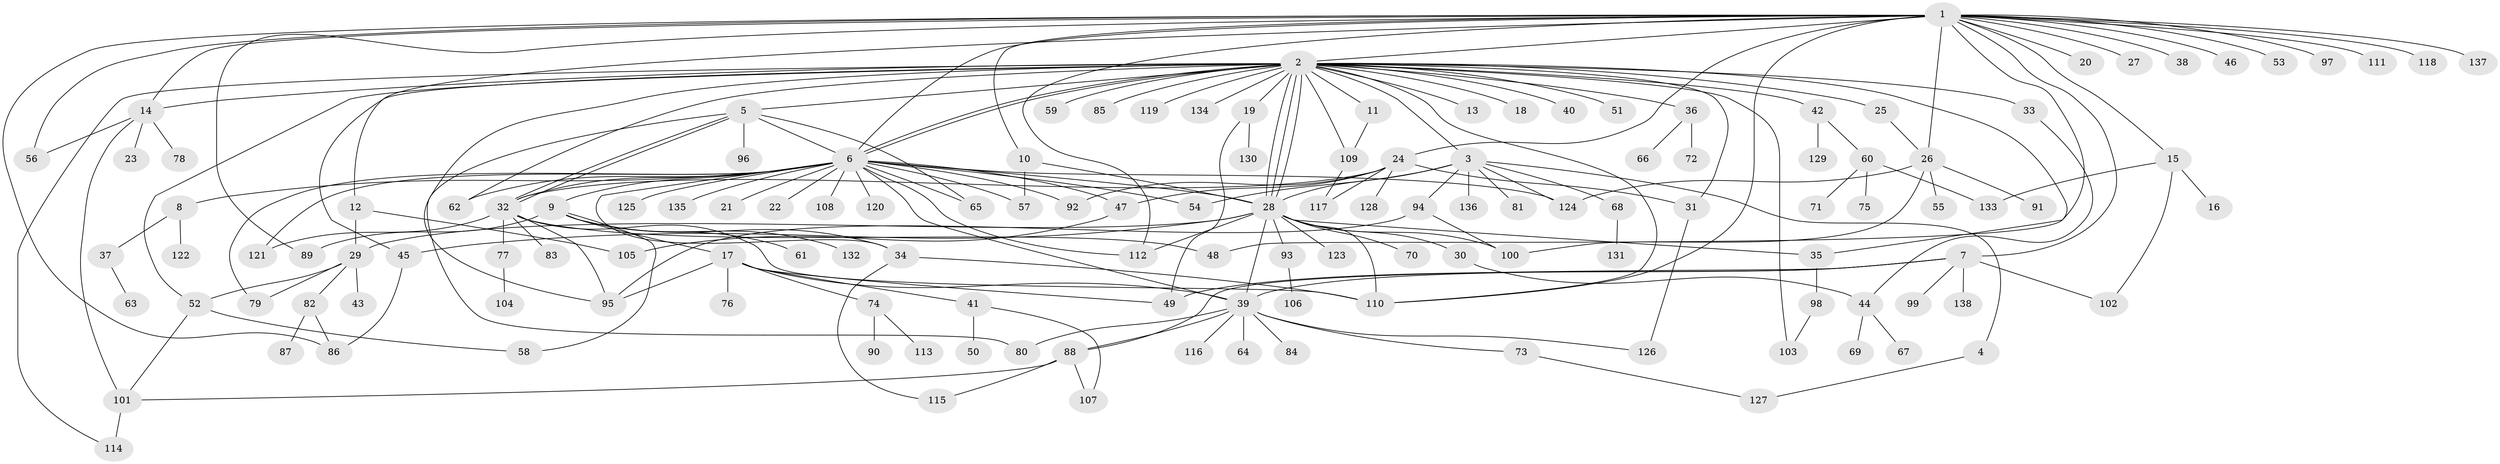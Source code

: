 // coarse degree distribution, {1: 0.9636363636363636, 28: 0.01818181818181818, 27: 0.01818181818181818}
// Generated by graph-tools (version 1.1) at 2025/50/03/04/25 21:50:54]
// undirected, 138 vertices, 204 edges
graph export_dot {
graph [start="1"]
  node [color=gray90,style=filled];
  1;
  2;
  3;
  4;
  5;
  6;
  7;
  8;
  9;
  10;
  11;
  12;
  13;
  14;
  15;
  16;
  17;
  18;
  19;
  20;
  21;
  22;
  23;
  24;
  25;
  26;
  27;
  28;
  29;
  30;
  31;
  32;
  33;
  34;
  35;
  36;
  37;
  38;
  39;
  40;
  41;
  42;
  43;
  44;
  45;
  46;
  47;
  48;
  49;
  50;
  51;
  52;
  53;
  54;
  55;
  56;
  57;
  58;
  59;
  60;
  61;
  62;
  63;
  64;
  65;
  66;
  67;
  68;
  69;
  70;
  71;
  72;
  73;
  74;
  75;
  76;
  77;
  78;
  79;
  80;
  81;
  82;
  83;
  84;
  85;
  86;
  87;
  88;
  89;
  90;
  91;
  92;
  93;
  94;
  95;
  96;
  97;
  98;
  99;
  100;
  101;
  102;
  103;
  104;
  105;
  106;
  107;
  108;
  109;
  110;
  111;
  112;
  113;
  114;
  115;
  116;
  117;
  118;
  119;
  120;
  121;
  122;
  123;
  124;
  125;
  126;
  127;
  128;
  129;
  130;
  131;
  132;
  133;
  134;
  135;
  136;
  137;
  138;
  1 -- 2;
  1 -- 6;
  1 -- 7;
  1 -- 10;
  1 -- 12;
  1 -- 14;
  1 -- 15;
  1 -- 20;
  1 -- 24;
  1 -- 26;
  1 -- 27;
  1 -- 38;
  1 -- 46;
  1 -- 48;
  1 -- 53;
  1 -- 56;
  1 -- 86;
  1 -- 89;
  1 -- 97;
  1 -- 110;
  1 -- 111;
  1 -- 112;
  1 -- 118;
  1 -- 137;
  2 -- 3;
  2 -- 5;
  2 -- 6;
  2 -- 6;
  2 -- 11;
  2 -- 13;
  2 -- 14;
  2 -- 18;
  2 -- 19;
  2 -- 25;
  2 -- 28;
  2 -- 28;
  2 -- 28;
  2 -- 31;
  2 -- 33;
  2 -- 35;
  2 -- 36;
  2 -- 40;
  2 -- 42;
  2 -- 45;
  2 -- 51;
  2 -- 52;
  2 -- 59;
  2 -- 62;
  2 -- 85;
  2 -- 95;
  2 -- 103;
  2 -- 109;
  2 -- 110;
  2 -- 114;
  2 -- 119;
  2 -- 134;
  3 -- 4;
  3 -- 28;
  3 -- 54;
  3 -- 68;
  3 -- 81;
  3 -- 94;
  3 -- 124;
  3 -- 136;
  4 -- 127;
  5 -- 6;
  5 -- 32;
  5 -- 32;
  5 -- 65;
  5 -- 80;
  5 -- 96;
  6 -- 8;
  6 -- 9;
  6 -- 21;
  6 -- 22;
  6 -- 28;
  6 -- 32;
  6 -- 34;
  6 -- 39;
  6 -- 47;
  6 -- 54;
  6 -- 57;
  6 -- 62;
  6 -- 65;
  6 -- 79;
  6 -- 92;
  6 -- 108;
  6 -- 112;
  6 -- 120;
  6 -- 121;
  6 -- 124;
  6 -- 125;
  6 -- 135;
  7 -- 39;
  7 -- 49;
  7 -- 88;
  7 -- 99;
  7 -- 102;
  7 -- 138;
  8 -- 37;
  8 -- 122;
  9 -- 17;
  9 -- 34;
  9 -- 58;
  9 -- 61;
  9 -- 89;
  9 -- 132;
  10 -- 28;
  10 -- 57;
  11 -- 109;
  12 -- 29;
  12 -- 105;
  14 -- 23;
  14 -- 56;
  14 -- 78;
  14 -- 101;
  15 -- 16;
  15 -- 102;
  15 -- 133;
  17 -- 39;
  17 -- 41;
  17 -- 49;
  17 -- 74;
  17 -- 76;
  17 -- 95;
  19 -- 49;
  19 -- 130;
  24 -- 31;
  24 -- 32;
  24 -- 47;
  24 -- 92;
  24 -- 117;
  24 -- 128;
  25 -- 26;
  26 -- 55;
  26 -- 91;
  26 -- 100;
  26 -- 124;
  28 -- 29;
  28 -- 30;
  28 -- 35;
  28 -- 39;
  28 -- 45;
  28 -- 70;
  28 -- 93;
  28 -- 100;
  28 -- 110;
  28 -- 112;
  28 -- 123;
  29 -- 43;
  29 -- 52;
  29 -- 79;
  29 -- 82;
  30 -- 44;
  31 -- 126;
  32 -- 48;
  32 -- 77;
  32 -- 83;
  32 -- 95;
  32 -- 110;
  32 -- 121;
  33 -- 44;
  34 -- 110;
  34 -- 115;
  35 -- 98;
  36 -- 66;
  36 -- 72;
  37 -- 63;
  39 -- 64;
  39 -- 73;
  39 -- 80;
  39 -- 84;
  39 -- 88;
  39 -- 116;
  39 -- 126;
  41 -- 50;
  41 -- 107;
  42 -- 60;
  42 -- 129;
  44 -- 67;
  44 -- 69;
  45 -- 86;
  47 -- 105;
  52 -- 58;
  52 -- 101;
  60 -- 71;
  60 -- 75;
  60 -- 133;
  68 -- 131;
  73 -- 127;
  74 -- 90;
  74 -- 113;
  77 -- 104;
  82 -- 86;
  82 -- 87;
  88 -- 101;
  88 -- 107;
  88 -- 115;
  93 -- 106;
  94 -- 95;
  94 -- 100;
  98 -- 103;
  101 -- 114;
  109 -- 117;
}

